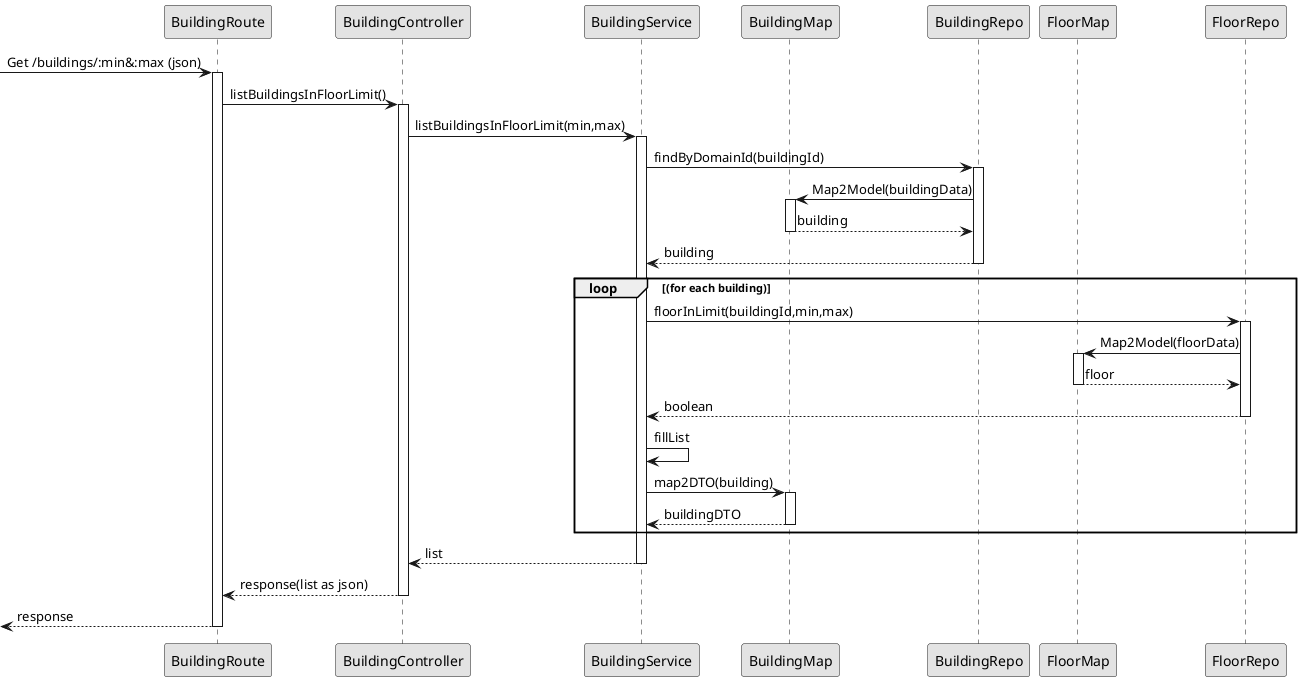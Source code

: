 @startuml
'http://plantuml.com/skinparam.html
skinparam monochrome true
skinparam packageStyle rect
skinparam shadowing false


participant BuildingRoute  as route
participant BuildingController as controller
participant BuildingService as service
participant BuildingMap as mapper
participant BuildingRepo as repo
participant FloorMap as mapperFloor
participant FloorRepo as repoFloor

-> route: Get /buildings/:min&:max (json)
activate route
  route -> controller: listBuildingsInFloorLimit()
  activate controller
    controller -> service: listBuildingsInFloorLimit(min,max)
    activate service
    service -> repo: findByDomainId(buildingId)
    activate repo
    repo -> mapper: Map2Model(buildingData)
    activate mapper
    mapper --> repo: building
    deactivate
    repo --> service: building
    deactivate
    loop (for each building)
    service -> repoFloor: floorInLimit(buildingId,min,max)
    activate repoFloor
    repoFloor -> mapperFloor: Map2Model(floorData)
    activate mapperFloor
    mapperFloor --> repoFloor: floor
    deactivate
    repoFloor --> service: boolean
    deactivate
    service -> service: fillList
    service -> mapper: map2DTO(building)
    activate mapper
    mapper --> service: buildingDTO
    deactivate
    end loop


    service --> controller: list
    deactivate
    controller --> route: response(list as json)
    deactivate
    <-- route: response
    deactivate
    
@enduml